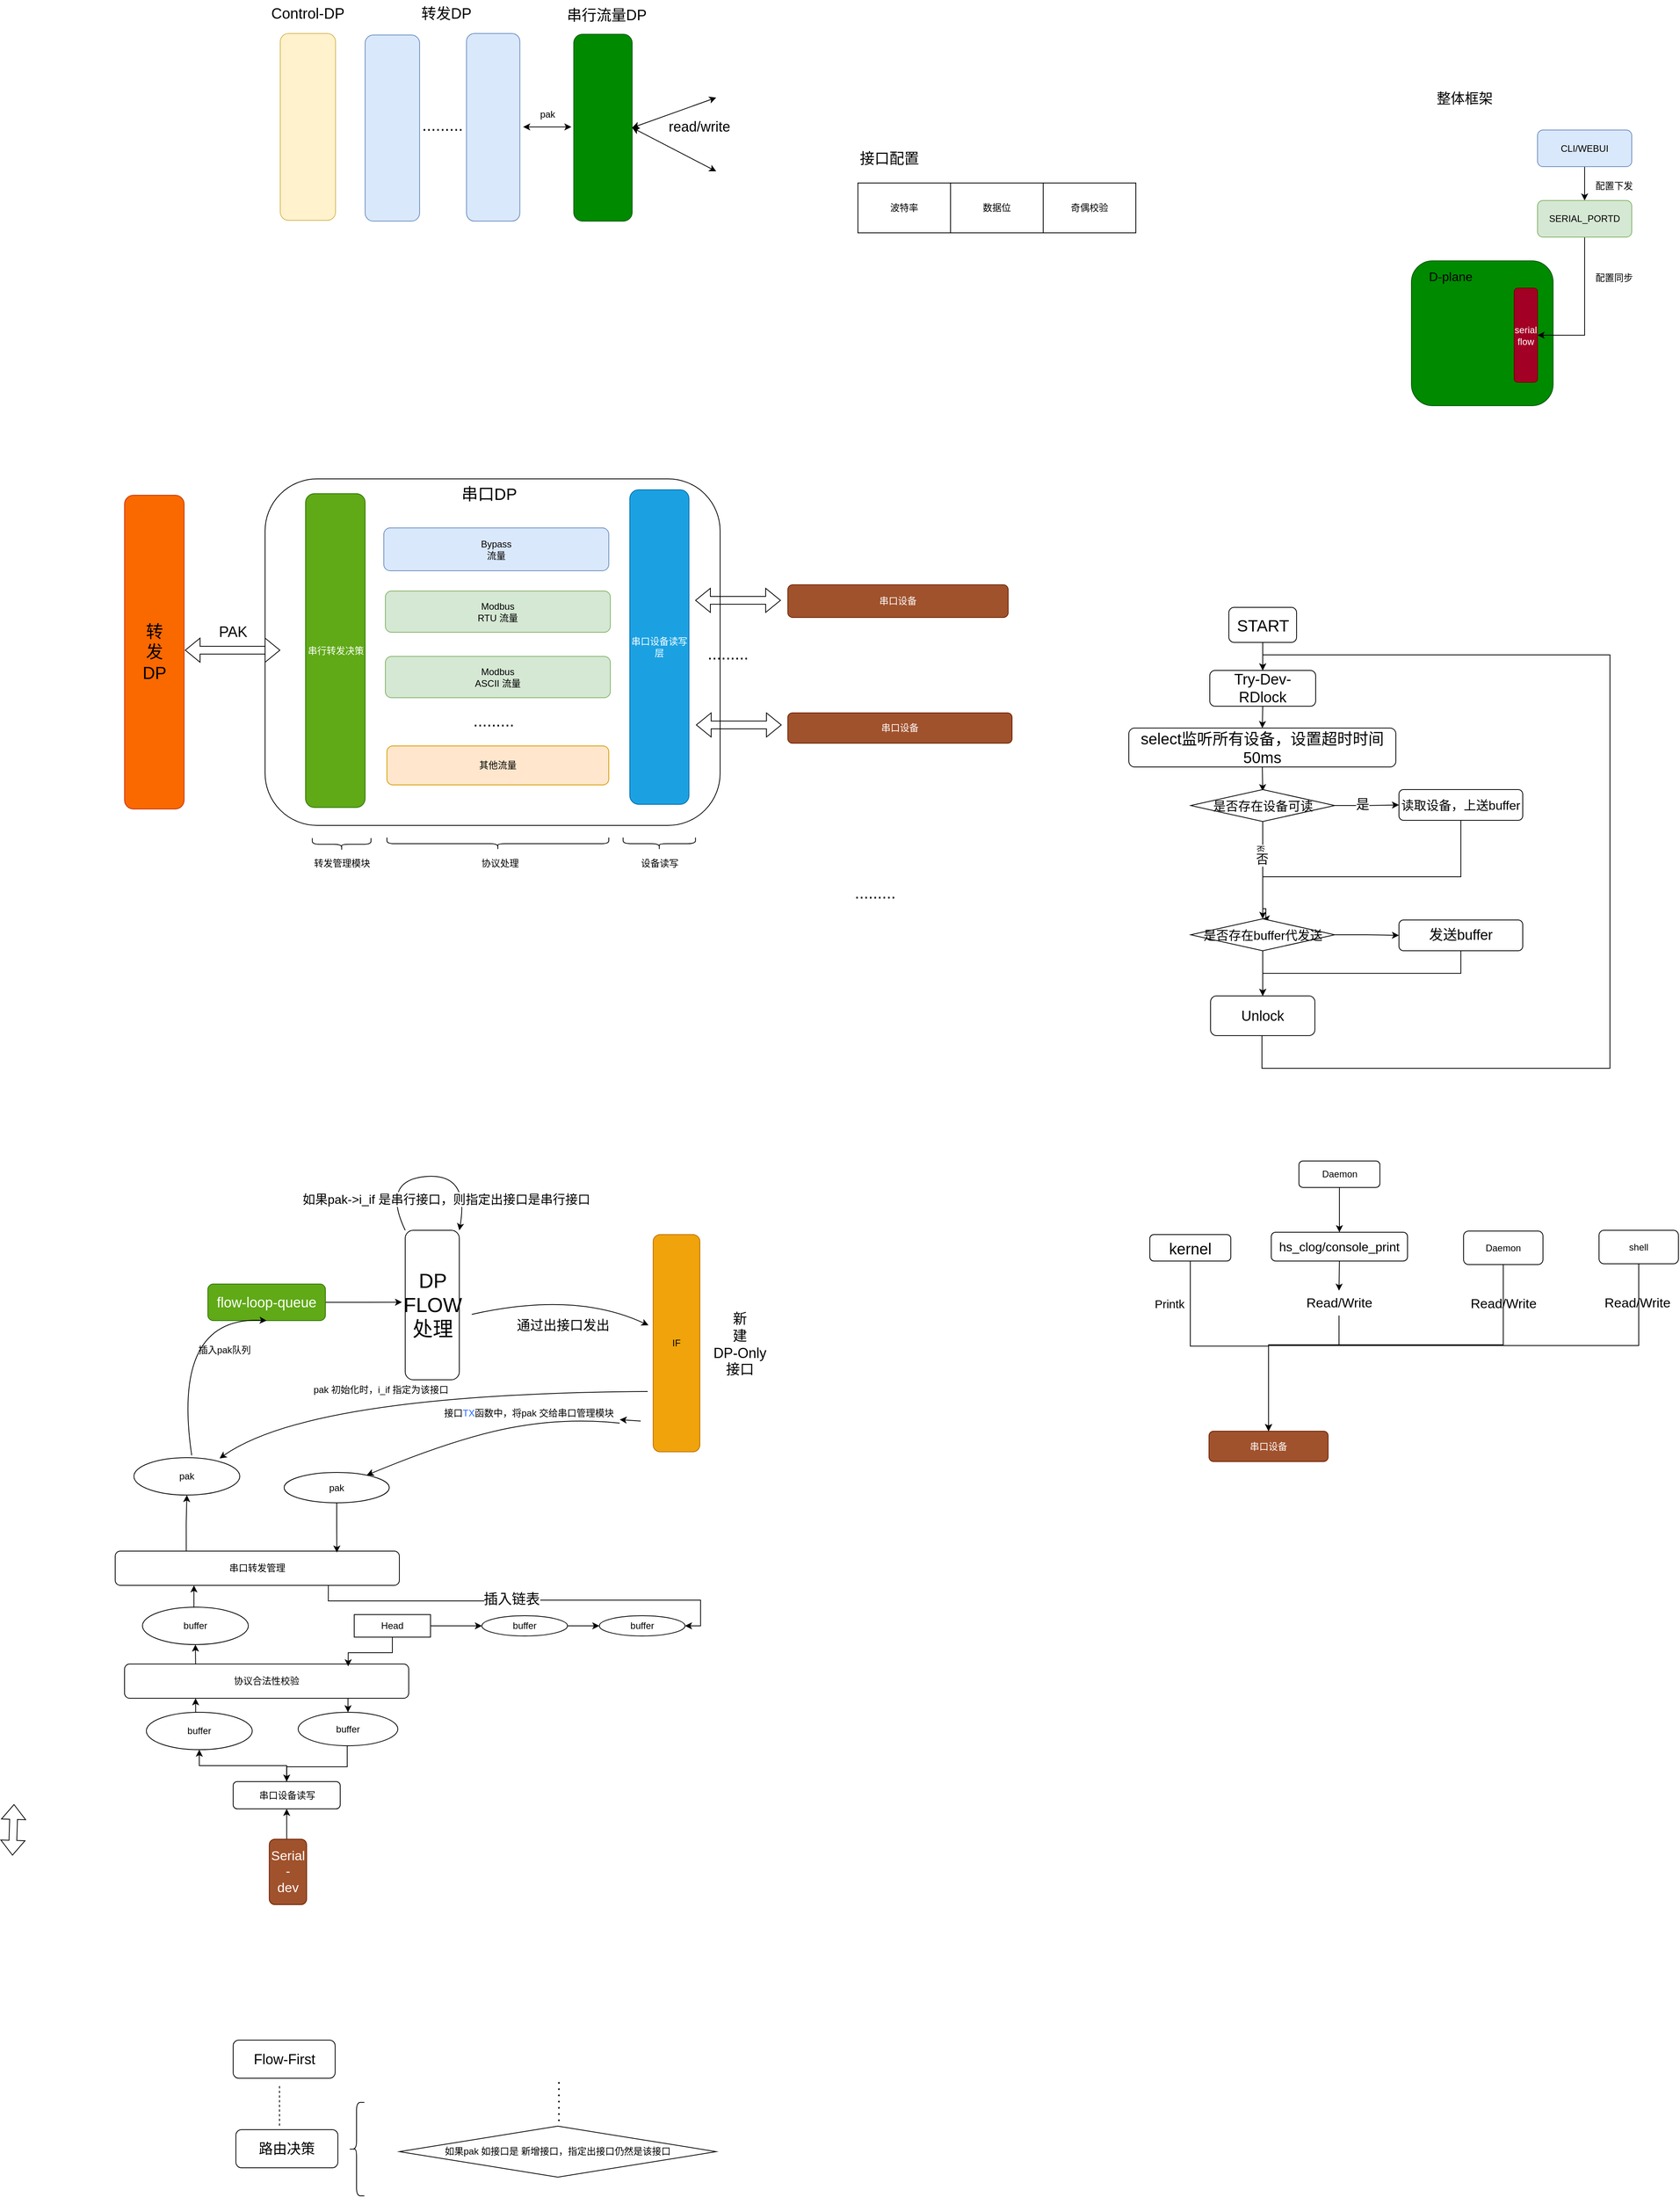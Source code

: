 <mxfile version="22.1.16" type="github">
  <diagram name="Page-1" id="0eKIxrGQDef5rG3l8_Fm">
    <mxGraphModel dx="1897" dy="978" grid="0" gridSize="10" guides="1" tooltips="1" connect="1" arrows="0" fold="1" page="0" pageScale="1" pageWidth="850" pageHeight="1100" math="0" shadow="0">
      <root>
        <mxCell id="0" />
        <mxCell id="1" parent="0" />
        <mxCell id="kiWrmqN45PkcOCn0Ly7W-33" value="" style="rounded=1;whiteSpace=wrap;html=1;" vertex="1" parent="1">
          <mxGeometry x="100.5" y="864" width="584.5" height="445" as="geometry" />
        </mxCell>
        <mxCell id="kiWrmqN45PkcOCn0Ly7W-16" value="" style="rounded=1;whiteSpace=wrap;html=1;fillColor=#008a00;fontColor=#ffffff;strokeColor=#005700;" vertex="1" parent="1">
          <mxGeometry x="1573" y="584" width="182" height="186" as="geometry" />
        </mxCell>
        <mxCell id="qBKd2bx_ocGhRHYz0LK9-1" value="" style="rounded=1;whiteSpace=wrap;html=1;fillColor=#fff2cc;strokeColor=#d6b656;" parent="1" vertex="1">
          <mxGeometry x="120" y="292" width="71" height="240" as="geometry" />
        </mxCell>
        <mxCell id="qBKd2bx_ocGhRHYz0LK9-2" value="Control-DP" style="text;html=1;align=center;verticalAlign=middle;resizable=0;points=[];autosize=1;strokeColor=none;fillColor=none;fontSize=19;" parent="1" vertex="1">
          <mxGeometry x="99" y="249" width="112" height="35" as="geometry" />
        </mxCell>
        <mxCell id="qBKd2bx_ocGhRHYz0LK9-3" value="" style="rounded=1;whiteSpace=wrap;html=1;fillColor=#dae8fc;strokeColor=#6c8ebf;" parent="1" vertex="1">
          <mxGeometry x="229" y="294" width="70" height="239" as="geometry" />
        </mxCell>
        <mxCell id="qBKd2bx_ocGhRHYz0LK9-5" value="" style="rounded=1;whiteSpace=wrap;html=1;fillColor=#dae8fc;strokeColor=#6c8ebf;" parent="1" vertex="1">
          <mxGeometry x="359.25" y="292" width="68.5" height="241" as="geometry" />
        </mxCell>
        <mxCell id="qBKd2bx_ocGhRHYz0LK9-6" value="&lt;font style=&quot;font-size: 21px;&quot;&gt;.........&lt;/font&gt;" style="text;html=1;align=center;verticalAlign=middle;resizable=0;points=[];autosize=1;strokeColor=none;fillColor=none;" parent="1" vertex="1">
          <mxGeometry x="292" y="390" width="71" height="37" as="geometry" />
        </mxCell>
        <mxCell id="qBKd2bx_ocGhRHYz0LK9-8" value="转发DP" style="text;html=1;align=center;verticalAlign=middle;resizable=0;points=[];autosize=1;strokeColor=none;fillColor=none;fontSize=19;" parent="1" vertex="1">
          <mxGeometry x="292" y="249" width="82" height="35" as="geometry" />
        </mxCell>
        <mxCell id="qBKd2bx_ocGhRHYz0LK9-10" value="" style="rounded=1;whiteSpace=wrap;html=1;fillColor=#008a00;strokeColor=#005700;fontColor=#ffffff;" parent="1" vertex="1">
          <mxGeometry x="497" y="293" width="75" height="240" as="geometry" />
        </mxCell>
        <mxCell id="qBKd2bx_ocGhRHYz0LK9-11" value="串行流量DP" style="text;html=1;align=center;verticalAlign=middle;resizable=0;points=[];autosize=1;strokeColor=none;fillColor=none;fontSize=19;" parent="1" vertex="1">
          <mxGeometry x="479" y="251" width="120" height="35" as="geometry" />
        </mxCell>
        <mxCell id="qBKd2bx_ocGhRHYz0LK9-12" value="串行转发决策" style="rounded=1;whiteSpace=wrap;html=1;fillColor=#60a917;fontColor=#ffffff;strokeColor=#2D7600;" parent="1" vertex="1">
          <mxGeometry x="152.5" y="883" width="76.5" height="403" as="geometry" />
        </mxCell>
        <mxCell id="qBKd2bx_ocGhRHYz0LK9-14" value="&lt;div&gt;Bypass&lt;/div&gt;&lt;div&gt;流量&lt;br&gt;&lt;/div&gt;" style="rounded=1;whiteSpace=wrap;html=1;fillColor=#dae8fc;strokeColor=#6c8ebf;" parent="1" vertex="1">
          <mxGeometry x="253" y="927" width="289" height="55" as="geometry" />
        </mxCell>
        <mxCell id="qBKd2bx_ocGhRHYz0LK9-15" value="&lt;div&gt;Modbus&lt;/div&gt;&lt;div&gt;RTU 流量&lt;br&gt;&lt;/div&gt;" style="rounded=1;whiteSpace=wrap;html=1;fillColor=#d5e8d4;strokeColor=#82b366;" parent="1" vertex="1">
          <mxGeometry x="255" y="1008" width="289" height="53" as="geometry" />
        </mxCell>
        <mxCell id="qBKd2bx_ocGhRHYz0LK9-16" value="其他流量" style="rounded=1;whiteSpace=wrap;html=1;fillColor=#ffe6cc;strokeColor=#d79b00;" parent="1" vertex="1">
          <mxGeometry x="257" y="1207" width="285" height="50" as="geometry" />
        </mxCell>
        <mxCell id="qBKd2bx_ocGhRHYz0LK9-17" value="&lt;font style=&quot;font-size: 21px;&quot;&gt;.........&lt;/font&gt;" style="text;whiteSpace=wrap;html=1;" parent="1" vertex="1">
          <mxGeometry x="366" y="1155" width="105" height="58" as="geometry" />
        </mxCell>
        <mxCell id="qBKd2bx_ocGhRHYz0LK9-18" value="串口设备读写层" style="rounded=1;whiteSpace=wrap;html=1;fillColor=#1ba1e2;fontColor=#ffffff;strokeColor=#006EAF;" parent="1" vertex="1">
          <mxGeometry x="569" y="878" width="76" height="404" as="geometry" />
        </mxCell>
        <mxCell id="qBKd2bx_ocGhRHYz0LK9-19" value="串口设备" style="rounded=1;whiteSpace=wrap;html=1;fillColor=#a0522d;fontColor=#ffffff;strokeColor=#6D1F00;" parent="1" vertex="1">
          <mxGeometry x="772" y="1000" width="283" height="42" as="geometry" />
        </mxCell>
        <mxCell id="qBKd2bx_ocGhRHYz0LK9-21" value="&lt;font style=&quot;font-size: 21px;&quot;&gt;.........&lt;/font&gt;" style="text;whiteSpace=wrap;html=1;" parent="1" vertex="1">
          <mxGeometry x="856" y="1376" width="105" height="58" as="geometry" />
        </mxCell>
        <mxCell id="qBKd2bx_ocGhRHYz0LK9-46" style="edgeStyle=orthogonalEdgeStyle;rounded=0;orthogonalLoop=1;jettySize=auto;html=1;exitX=0.5;exitY=1;exitDx=0;exitDy=0;entryX=0.5;entryY=0;entryDx=0;entryDy=0;" parent="1" source="qBKd2bx_ocGhRHYz0LK9-30" target="qBKd2bx_ocGhRHYz0LK9-36" edge="1">
          <mxGeometry relative="1" as="geometry" />
        </mxCell>
        <mxCell id="qBKd2bx_ocGhRHYz0LK9-30" value="&lt;font style=&quot;font-size: 21px;&quot;&gt;START&lt;/font&gt;" style="rounded=1;whiteSpace=wrap;html=1;" parent="1" vertex="1">
          <mxGeometry x="1338.5" y="1029" width="87" height="45" as="geometry" />
        </mxCell>
        <mxCell id="qBKd2bx_ocGhRHYz0LK9-47" style="edgeStyle=orthogonalEdgeStyle;rounded=0;orthogonalLoop=1;jettySize=auto;html=1;exitX=0.5;exitY=1;exitDx=0;exitDy=0;entryX=0.5;entryY=0;entryDx=0;entryDy=0;" parent="1" source="qBKd2bx_ocGhRHYz0LK9-36" target="qBKd2bx_ocGhRHYz0LK9-38" edge="1">
          <mxGeometry relative="1" as="geometry" />
        </mxCell>
        <mxCell id="qBKd2bx_ocGhRHYz0LK9-36" value="&lt;font style=&quot;font-size: 19px;&quot;&gt;Try-Dev-RDlock&lt;/font&gt;" style="rounded=1;whiteSpace=wrap;html=1;" parent="1" vertex="1">
          <mxGeometry x="1314" y="1110" width="136" height="46" as="geometry" />
        </mxCell>
        <mxCell id="qBKd2bx_ocGhRHYz0LK9-48" style="edgeStyle=orthogonalEdgeStyle;rounded=0;orthogonalLoop=1;jettySize=auto;html=1;exitX=0.5;exitY=1;exitDx=0;exitDy=0;entryX=0.5;entryY=0;entryDx=0;entryDy=0;" parent="1" source="qBKd2bx_ocGhRHYz0LK9-38" edge="1">
          <mxGeometry relative="1" as="geometry">
            <mxPoint x="1382" y="1265" as="targetPoint" />
          </mxGeometry>
        </mxCell>
        <mxCell id="qBKd2bx_ocGhRHYz0LK9-38" value="&lt;font style=&quot;font-size: 20px;&quot;&gt;select监听所有设备，设置超时时间50ms&lt;/font&gt;" style="rounded=1;whiteSpace=wrap;html=1;" parent="1" vertex="1">
          <mxGeometry x="1210" y="1184" width="343" height="50" as="geometry" />
        </mxCell>
        <mxCell id="qBKd2bx_ocGhRHYz0LK9-52" style="edgeStyle=orthogonalEdgeStyle;rounded=0;orthogonalLoop=1;jettySize=auto;html=1;exitX=0.5;exitY=1;exitDx=0;exitDy=0;entryX=0.5;entryY=0;entryDx=0;entryDy=0;" parent="1" source="kiWrmqN45PkcOCn0Ly7W-119" target="qBKd2bx_ocGhRHYz0LK9-51" edge="1">
          <mxGeometry relative="1" as="geometry">
            <mxPoint x="1382" y="1438" as="sourcePoint" />
          </mxGeometry>
        </mxCell>
        <mxCell id="qBKd2bx_ocGhRHYz0LK9-53" style="edgeStyle=orthogonalEdgeStyle;rounded=0;orthogonalLoop=1;jettySize=auto;html=1;exitX=0.5;exitY=1;exitDx=0;exitDy=0;entryX=0.5;entryY=0;entryDx=0;entryDy=0;" parent="1" source="qBKd2bx_ocGhRHYz0LK9-51" target="qBKd2bx_ocGhRHYz0LK9-36" edge="1">
          <mxGeometry relative="1" as="geometry">
            <Array as="points">
              <mxPoint x="1381" y="1621" />
              <mxPoint x="1828" y="1621" />
              <mxPoint x="1828" y="1090" />
              <mxPoint x="1382" y="1090" />
            </Array>
          </mxGeometry>
        </mxCell>
        <mxCell id="qBKd2bx_ocGhRHYz0LK9-51" value="&lt;font style=&quot;font-size: 18px;&quot;&gt;Unlock&lt;/font&gt;" style="rounded=1;whiteSpace=wrap;html=1;" parent="1" vertex="1">
          <mxGeometry x="1315" y="1528" width="134" height="51" as="geometry" />
        </mxCell>
        <mxCell id="kiWrmqN45PkcOCn0Ly7W-53" style="edgeStyle=orthogonalEdgeStyle;rounded=0;orthogonalLoop=1;jettySize=auto;html=1;exitX=0.5;exitY=0;exitDx=0;exitDy=0;entryX=0.5;entryY=1;entryDx=0;entryDy=0;" edge="1" parent="1" source="qBKd2bx_ocGhRHYz0LK9-56" target="kiWrmqN45PkcOCn0Ly7W-52">
          <mxGeometry relative="1" as="geometry" />
        </mxCell>
        <mxCell id="qBKd2bx_ocGhRHYz0LK9-56" value="串口设备读写" style="rounded=1;whiteSpace=wrap;html=1;" parent="1" vertex="1">
          <mxGeometry x="59.5" y="2537" width="137.5" height="35" as="geometry" />
        </mxCell>
        <mxCell id="qBKd2bx_ocGhRHYz0LK9-62" value="IF" style="rounded=1;whiteSpace=wrap;html=1;fillColor=#f0a30a;fontColor=#000000;strokeColor=#BD7000;" parent="1" vertex="1">
          <mxGeometry x="599" y="1834.5" width="60" height="279" as="geometry" />
        </mxCell>
        <mxCell id="qBKd2bx_ocGhRHYz0LK9-65" style="edgeStyle=orthogonalEdgeStyle;rounded=0;orthogonalLoop=1;jettySize=auto;html=1;exitX=1;exitY=0.5;exitDx=0;exitDy=0;entryX=-0.059;entryY=0.481;entryDx=0;entryDy=0;entryPerimeter=0;" parent="1" source="qBKd2bx_ocGhRHYz0LK9-64" target="kiWrmqN45PkcOCn0Ly7W-63" edge="1">
          <mxGeometry relative="1" as="geometry">
            <mxPoint x="224.5" y="1842.5" as="targetPoint" />
          </mxGeometry>
        </mxCell>
        <mxCell id="qBKd2bx_ocGhRHYz0LK9-64" value="&lt;font style=&quot;font-size: 18px;&quot;&gt;flow-loop-queue&lt;/font&gt;" style="rounded=1;whiteSpace=wrap;html=1;fillColor=#60a917;fontColor=#ffffff;strokeColor=#2D7600;" parent="1" vertex="1">
          <mxGeometry x="27" y="1898" width="151" height="47" as="geometry" />
        </mxCell>
        <mxCell id="qBKd2bx_ocGhRHYz0LK9-66" value="&lt;div style=&quot;font-size: 18px;&quot;&gt;&lt;font style=&quot;font-size: 18px;&quot;&gt;新&lt;/font&gt;&lt;/div&gt;&lt;div style=&quot;font-size: 18px;&quot;&gt;&lt;font style=&quot;font-size: 18px;&quot;&gt;建&lt;/font&gt;&lt;/div&gt;&lt;div style=&quot;font-size: 18px;&quot;&gt;&lt;font style=&quot;font-size: 18px;&quot;&gt;DP-Only&lt;/font&gt;&lt;/div&gt;&lt;div style=&quot;font-size: 18px;&quot;&gt;&lt;font style=&quot;font-size: 18px;&quot;&gt;接口&lt;/font&gt;&lt;/div&gt;" style="text;html=1;align=center;verticalAlign=middle;resizable=0;points=[];autosize=1;strokeColor=none;fillColor=none;" parent="1" vertex="1">
          <mxGeometry x="667" y="1927" width="86" height="98" as="geometry" />
        </mxCell>
        <mxCell id="qBKd2bx_ocGhRHYz0LK9-67" value="" style="curved=1;endArrow=classic;html=1;rounded=0;entryX=0.809;entryY=0.021;entryDx=0;entryDy=0;entryPerimeter=0;" parent="1" edge="1" target="kiWrmqN45PkcOCn0Ly7W-61">
          <mxGeometry width="50" height="50" relative="1" as="geometry">
            <mxPoint x="592" y="2036" as="sourcePoint" />
            <mxPoint x="58" y="2116" as="targetPoint" />
            <Array as="points">
              <mxPoint x="160" y="2039" />
            </Array>
          </mxGeometry>
        </mxCell>
        <mxCell id="qBKd2bx_ocGhRHYz0LK9-68" value="&lt;div&gt;pak 初始化时，i_if 指定为该接口&lt;/div&gt;" style="text;html=1;align=center;verticalAlign=middle;resizable=0;points=[];autosize=1;strokeColor=none;fillColor=none;" parent="1" vertex="1">
          <mxGeometry x="153" y="2021" width="192" height="26" as="geometry" />
        </mxCell>
        <mxCell id="qBKd2bx_ocGhRHYz0LK9-73" value="" style="curved=1;endArrow=classic;html=1;rounded=0;entryX=0.5;entryY=1;entryDx=0;entryDy=0;" parent="1" edge="1" target="qBKd2bx_ocGhRHYz0LK9-64">
          <mxGeometry width="50" height="50" relative="1" as="geometry">
            <mxPoint x="6.25" y="2118" as="sourcePoint" />
            <mxPoint x="80.75" y="1870" as="targetPoint" />
            <Array as="points">
              <mxPoint x="-20" y="1939" />
            </Array>
          </mxGeometry>
        </mxCell>
        <mxCell id="qBKd2bx_ocGhRHYz0LK9-74" value="插入pak队列" style="text;html=1;align=center;verticalAlign=middle;resizable=0;points=[];autosize=1;strokeColor=none;fillColor=none;" parent="1" vertex="1">
          <mxGeometry x="5" y="1970" width="86" height="26" as="geometry" />
        </mxCell>
        <mxCell id="qBKd2bx_ocGhRHYz0LK9-76" value="&lt;font style=&quot;font-size: 18px;&quot;&gt;Flow-First&lt;br&gt;&lt;/font&gt;" style="rounded=1;whiteSpace=wrap;html=1;" parent="1" vertex="1">
          <mxGeometry x="59.5" y="2869" width="131" height="49" as="geometry" />
        </mxCell>
        <mxCell id="qBKd2bx_ocGhRHYz0LK9-77" value="" style="endArrow=none;dashed=1;html=1;rounded=0;" parent="1" edge="1">
          <mxGeometry width="50" height="50" relative="1" as="geometry">
            <mxPoint x="119" y="2979" as="sourcePoint" />
            <mxPoint x="119" y="2926" as="targetPoint" />
          </mxGeometry>
        </mxCell>
        <mxCell id="qBKd2bx_ocGhRHYz0LK9-79" value="&lt;font style=&quot;font-size: 18px;&quot;&gt;路由决策&lt;/font&gt;" style="rounded=1;whiteSpace=wrap;html=1;" parent="1" vertex="1">
          <mxGeometry x="63" y="2984" width="131" height="49" as="geometry" />
        </mxCell>
        <mxCell id="qBKd2bx_ocGhRHYz0LK9-82" value="如果pak 如接口是 新增接口，指定出接口仍然是该接口" style="rhombus;whiteSpace=wrap;html=1;" parent="1" vertex="1">
          <mxGeometry x="273" y="2979.5" width="407" height="65.5" as="geometry" />
        </mxCell>
        <mxCell id="qBKd2bx_ocGhRHYz0LK9-84" value="" style="shape=curlyBracket;whiteSpace=wrap;html=1;rounded=1;labelPosition=left;verticalLabelPosition=middle;align=right;verticalAlign=middle;" parent="1" vertex="1">
          <mxGeometry x="208" y="2949" width="20" height="120" as="geometry" />
        </mxCell>
        <mxCell id="qBKd2bx_ocGhRHYz0LK9-85" value="" style="endArrow=none;dashed=1;html=1;dashPattern=1 3;strokeWidth=2;rounded=0;" parent="1" edge="1">
          <mxGeometry width="50" height="50" relative="1" as="geometry">
            <mxPoint x="478" y="2973" as="sourcePoint" />
            <mxPoint x="478" y="2918" as="targetPoint" />
          </mxGeometry>
        </mxCell>
        <mxCell id="kiWrmqN45PkcOCn0Ly7W-1" value="波特率" style="rounded=0;whiteSpace=wrap;html=1;" vertex="1" parent="1">
          <mxGeometry x="862" y="484" width="119" height="64" as="geometry" />
        </mxCell>
        <mxCell id="kiWrmqN45PkcOCn0Ly7W-5" value="&lt;font style=&quot;font-size: 19px;&quot;&gt;接口配置&lt;/font&gt;" style="text;html=1;align=center;verticalAlign=middle;resizable=0;points=[];autosize=1;strokeColor=none;fillColor=none;" vertex="1" parent="1">
          <mxGeometry x="855" y="435" width="94" height="35" as="geometry" />
        </mxCell>
        <mxCell id="kiWrmqN45PkcOCn0Ly7W-6" value="数据位" style="rounded=0;whiteSpace=wrap;html=1;" vertex="1" parent="1">
          <mxGeometry x="981" y="484" width="119" height="64" as="geometry" />
        </mxCell>
        <mxCell id="kiWrmqN45PkcOCn0Ly7W-7" value="奇偶校验" style="rounded=0;whiteSpace=wrap;html=1;" vertex="1" parent="1">
          <mxGeometry x="1100" y="484" width="119" height="64" as="geometry" />
        </mxCell>
        <mxCell id="kiWrmqN45PkcOCn0Ly7W-11" style="edgeStyle=orthogonalEdgeStyle;rounded=0;orthogonalLoop=1;jettySize=auto;html=1;exitX=0.5;exitY=1;exitDx=0;exitDy=0;entryX=0.5;entryY=0;entryDx=0;entryDy=0;" edge="1" parent="1" source="kiWrmqN45PkcOCn0Ly7W-8" target="kiWrmqN45PkcOCn0Ly7W-10">
          <mxGeometry relative="1" as="geometry" />
        </mxCell>
        <mxCell id="kiWrmqN45PkcOCn0Ly7W-8" value="CLI/WEBUI" style="rounded=1;whiteSpace=wrap;html=1;fillColor=#dae8fc;strokeColor=#6c8ebf;" vertex="1" parent="1">
          <mxGeometry x="1735" y="416" width="121" height="47" as="geometry" />
        </mxCell>
        <mxCell id="kiWrmqN45PkcOCn0Ly7W-9" value="&lt;font style=&quot;font-size: 18px;&quot;&gt;整体框架&lt;/font&gt;" style="text;html=1;align=center;verticalAlign=middle;resizable=0;points=[];autosize=1;strokeColor=none;fillColor=none;" vertex="1" parent="1">
          <mxGeometry x="1596" y="359" width="90" height="34" as="geometry" />
        </mxCell>
        <mxCell id="kiWrmqN45PkcOCn0Ly7W-14" style="edgeStyle=orthogonalEdgeStyle;rounded=0;orthogonalLoop=1;jettySize=auto;html=1;exitX=0.5;exitY=1;exitDx=0;exitDy=0;entryX=1;entryY=0.5;entryDx=0;entryDy=0;" edge="1" parent="1" source="kiWrmqN45PkcOCn0Ly7W-10" target="kiWrmqN45PkcOCn0Ly7W-17">
          <mxGeometry relative="1" as="geometry">
            <mxPoint x="1790.5" y="586" as="targetPoint" />
          </mxGeometry>
        </mxCell>
        <mxCell id="kiWrmqN45PkcOCn0Ly7W-10" value="SERIAL_PORTD" style="rounded=1;whiteSpace=wrap;html=1;fillColor=#d5e8d4;strokeColor=#82b366;" vertex="1" parent="1">
          <mxGeometry x="1735" y="506.5" width="121" height="47" as="geometry" />
        </mxCell>
        <mxCell id="kiWrmqN45PkcOCn0Ly7W-12" value="配置下发" style="text;html=1;align=center;verticalAlign=middle;resizable=0;points=[];autosize=1;strokeColor=none;fillColor=none;" vertex="1" parent="1">
          <mxGeometry x="1800" y="475" width="66" height="26" as="geometry" />
        </mxCell>
        <mxCell id="kiWrmqN45PkcOCn0Ly7W-15" value="配置同步" style="text;html=1;align=center;verticalAlign=middle;resizable=0;points=[];autosize=1;strokeColor=none;fillColor=none;" vertex="1" parent="1">
          <mxGeometry x="1800" y="593" width="66" height="26" as="geometry" />
        </mxCell>
        <mxCell id="kiWrmqN45PkcOCn0Ly7W-17" value="&lt;div&gt;serial&lt;/div&gt;&lt;div&gt;flow&lt;br&gt;&lt;/div&gt;" style="rounded=1;whiteSpace=wrap;html=1;fillColor=#a20025;fontColor=#ffffff;strokeColor=#6F0000;" vertex="1" parent="1">
          <mxGeometry x="1705" y="619" width="30" height="121" as="geometry" />
        </mxCell>
        <mxCell id="kiWrmqN45PkcOCn0Ly7W-19" value="&lt;font style=&quot;font-size: 16px;&quot;&gt;D-plane&lt;/font&gt;" style="text;html=1;align=center;verticalAlign=middle;resizable=0;points=[];autosize=1;strokeColor=none;fillColor=none;" vertex="1" parent="1">
          <mxGeometry x="1586" y="588" width="74" height="31" as="geometry" />
        </mxCell>
        <mxCell id="kiWrmqN45PkcOCn0Ly7W-23" value="" style="shape=image;html=1;verticalAlign=top;verticalLabelPosition=bottom;labelBackgroundColor=#ffffff;imageAspect=0;aspect=fixed;image=https://cdn4.iconfinder.com/data/icons/johaupt_free_icons_01/com_plug01.png" vertex="1" parent="1">
          <mxGeometry x="680" y="440" width="58" height="58" as="geometry" />
        </mxCell>
        <mxCell id="kiWrmqN45PkcOCn0Ly7W-24" value="" style="shape=image;html=1;verticalAlign=top;verticalLabelPosition=bottom;labelBackgroundColor=#ffffff;imageAspect=0;aspect=fixed;image=https://cdn4.iconfinder.com/data/icons/johaupt_free_icons_01/com_plug01.png" vertex="1" parent="1">
          <mxGeometry x="680" y="335" width="58" height="58" as="geometry" />
        </mxCell>
        <mxCell id="kiWrmqN45PkcOCn0Ly7W-25" value="" style="endArrow=classic;startArrow=classic;html=1;rounded=0;entryX=1;entryY=0.5;entryDx=0;entryDy=0;" edge="1" parent="1" source="kiWrmqN45PkcOCn0Ly7W-24" target="qBKd2bx_ocGhRHYz0LK9-10">
          <mxGeometry width="50" height="50" relative="1" as="geometry">
            <mxPoint x="633.75" y="413.5" as="sourcePoint" />
            <mxPoint x="603.25" y="378.5" as="targetPoint" />
          </mxGeometry>
        </mxCell>
        <mxCell id="kiWrmqN45PkcOCn0Ly7W-27" value="&lt;font style=&quot;font-size: 18px;&quot;&gt;read/write&lt;/font&gt;" style="text;html=1;align=center;verticalAlign=middle;resizable=0;points=[];autosize=1;strokeColor=none;fillColor=none;" vertex="1" parent="1">
          <mxGeometry x="609" y="395" width="97" height="34" as="geometry" />
        </mxCell>
        <mxCell id="kiWrmqN45PkcOCn0Ly7W-28" value="" style="endArrow=classic;startArrow=classic;html=1;rounded=0;" edge="1" parent="1">
          <mxGeometry width="50" height="50" relative="1" as="geometry">
            <mxPoint x="432" y="412" as="sourcePoint" />
            <mxPoint x="494" y="412" as="targetPoint" />
          </mxGeometry>
        </mxCell>
        <mxCell id="kiWrmqN45PkcOCn0Ly7W-29" value="pak" style="text;html=1;align=center;verticalAlign=middle;resizable=0;points=[];autosize=1;strokeColor=none;fillColor=none;" vertex="1" parent="1">
          <mxGeometry x="444" y="383" width="38" height="26" as="geometry" />
        </mxCell>
        <mxCell id="kiWrmqN45PkcOCn0Ly7W-30" value="" style="endArrow=classic;startArrow=classic;html=1;rounded=0;entryX=0;entryY=0.5;entryDx=0;entryDy=0;exitX=1;exitY=0.5;exitDx=0;exitDy=0;" edge="1" parent="1" source="qBKd2bx_ocGhRHYz0LK9-10" target="kiWrmqN45PkcOCn0Ly7W-23">
          <mxGeometry width="50" height="50" relative="1" as="geometry">
            <mxPoint x="656" y="664" as="sourcePoint" />
            <mxPoint x="706" y="614" as="targetPoint" />
          </mxGeometry>
        </mxCell>
        <mxCell id="kiWrmqN45PkcOCn0Ly7W-31" value="" style="shape=flexArrow;endArrow=classic;startArrow=classic;html=1;rounded=0;" edge="1" parent="1">
          <mxGeometry width="100" height="100" relative="1" as="geometry">
            <mxPoint x="653" y="1020" as="sourcePoint" />
            <mxPoint x="763" y="1020" as="targetPoint" />
          </mxGeometry>
        </mxCell>
        <mxCell id="kiWrmqN45PkcOCn0Ly7W-34" value="&lt;div&gt;Modbus&lt;/div&gt;&lt;div&gt;ASCII 流量&lt;br&gt;&lt;/div&gt;" style="rounded=1;whiteSpace=wrap;html=1;fillColor=#d5e8d4;strokeColor=#82b366;" vertex="1" parent="1">
          <mxGeometry x="255" y="1092" width="289" height="53" as="geometry" />
        </mxCell>
        <mxCell id="kiWrmqN45PkcOCn0Ly7W-35" value="" style="shape=flexArrow;endArrow=classic;startArrow=classic;html=1;rounded=0;" edge="1" parent="1">
          <mxGeometry width="100" height="100" relative="1" as="geometry">
            <mxPoint x="654" y="1180" as="sourcePoint" />
            <mxPoint x="764" y="1180" as="targetPoint" />
          </mxGeometry>
        </mxCell>
        <mxCell id="kiWrmqN45PkcOCn0Ly7W-36" value="&lt;font style=&quot;font-size: 21px;&quot;&gt;.........&lt;/font&gt;" style="text;whiteSpace=wrap;html=1;" vertex="1" parent="1">
          <mxGeometry x="667" y="1069" width="105" height="58" as="geometry" />
        </mxCell>
        <mxCell id="kiWrmqN45PkcOCn0Ly7W-37" value="串口设备" style="rounded=1;whiteSpace=wrap;html=1;fillColor=#a0522d;fontColor=#ffffff;strokeColor=#6D1F00;" vertex="1" parent="1">
          <mxGeometry x="772" y="1164.5" width="288" height="39" as="geometry" />
        </mxCell>
        <mxCell id="kiWrmqN45PkcOCn0Ly7W-38" value="&lt;font style=&quot;font-size: 21px;&quot;&gt;串口DP&lt;/font&gt;" style="text;html=1;align=center;verticalAlign=middle;resizable=0;points=[];autosize=1;strokeColor=none;fillColor=none;" vertex="1" parent="1">
          <mxGeometry x="343" y="864" width="89" height="37" as="geometry" />
        </mxCell>
        <mxCell id="kiWrmqN45PkcOCn0Ly7W-39" value="&lt;div style=&quot;font-size: 22px;&quot;&gt;&lt;font style=&quot;font-size: 22px;&quot;&gt;转&lt;/font&gt;&lt;/div&gt;&lt;div style=&quot;font-size: 22px;&quot;&gt;&lt;font style=&quot;font-size: 22px;&quot;&gt;发&lt;/font&gt;&lt;/div&gt;&lt;div style=&quot;font-size: 22px;&quot;&gt;&lt;font style=&quot;font-size: 22px;&quot;&gt;DP&lt;/font&gt;&lt;/div&gt;" style="rounded=1;whiteSpace=wrap;html=1;fillColor=#fa6800;fontColor=#000000;strokeColor=#C73500;" vertex="1" parent="1">
          <mxGeometry x="-80" y="885" width="76.5" height="403" as="geometry" />
        </mxCell>
        <mxCell id="kiWrmqN45PkcOCn0Ly7W-40" value="" style="shape=flexArrow;endArrow=classic;startArrow=classic;html=1;rounded=0;" edge="1" parent="1">
          <mxGeometry width="100" height="100" relative="1" as="geometry">
            <mxPoint x="-2.5" y="1084" as="sourcePoint" />
            <mxPoint x="120" y="1084" as="targetPoint" />
          </mxGeometry>
        </mxCell>
        <mxCell id="kiWrmqN45PkcOCn0Ly7W-41" value="&lt;font style=&quot;font-size: 19px;&quot;&gt;PAK&lt;/font&gt;" style="text;html=1;align=center;verticalAlign=middle;resizable=0;points=[];autosize=1;strokeColor=none;fillColor=none;" vertex="1" parent="1">
          <mxGeometry x="31" y="1043" width="55" height="35" as="geometry" />
        </mxCell>
        <mxCell id="kiWrmqN45PkcOCn0Ly7W-42" value="" style="shape=curlyBracket;whiteSpace=wrap;html=1;rounded=1;labelPosition=left;verticalLabelPosition=middle;align=right;verticalAlign=middle;rotation=-90;" vertex="1" parent="1">
          <mxGeometry x="191" y="1295.62" width="15.75" height="75.38" as="geometry" />
        </mxCell>
        <mxCell id="kiWrmqN45PkcOCn0Ly7W-44" value="" style="shape=curlyBracket;whiteSpace=wrap;html=1;rounded=1;labelPosition=left;verticalLabelPosition=middle;align=right;verticalAlign=middle;rotation=-90;" vertex="1" parent="1">
          <mxGeometry x="391.63" y="1190" width="15.75" height="285" as="geometry" />
        </mxCell>
        <mxCell id="kiWrmqN45PkcOCn0Ly7W-45" value="" style="shape=curlyBracket;whiteSpace=wrap;html=1;rounded=1;labelPosition=left;verticalLabelPosition=middle;align=right;verticalAlign=middle;rotation=-90;" vertex="1" parent="1">
          <mxGeometry x="599" y="1286" width="15.75" height="93" as="geometry" />
        </mxCell>
        <mxCell id="kiWrmqN45PkcOCn0Ly7W-46" value="协议处理" style="text;html=1;align=center;verticalAlign=middle;resizable=0;points=[];autosize=1;strokeColor=none;fillColor=none;" vertex="1" parent="1">
          <mxGeometry x="368.5" y="1345" width="66" height="26" as="geometry" />
        </mxCell>
        <mxCell id="kiWrmqN45PkcOCn0Ly7W-47" value="设备读写" style="text;html=1;align=center;verticalAlign=middle;resizable=0;points=[];autosize=1;strokeColor=none;fillColor=none;" vertex="1" parent="1">
          <mxGeometry x="573.88" y="1345" width="66" height="26" as="geometry" />
        </mxCell>
        <mxCell id="kiWrmqN45PkcOCn0Ly7W-48" value="转发管理模块" style="text;html=1;align=center;verticalAlign=middle;resizable=0;points=[];autosize=1;strokeColor=none;fillColor=none;" vertex="1" parent="1">
          <mxGeometry x="153.88" y="1345" width="90" height="26" as="geometry" />
        </mxCell>
        <mxCell id="kiWrmqN45PkcOCn0Ly7W-51" style="edgeStyle=orthogonalEdgeStyle;rounded=0;orthogonalLoop=1;jettySize=auto;html=1;exitX=0.5;exitY=0;exitDx=0;exitDy=0;entryX=0.5;entryY=1;entryDx=0;entryDy=0;" edge="1" parent="1" source="kiWrmqN45PkcOCn0Ly7W-49" target="qBKd2bx_ocGhRHYz0LK9-56">
          <mxGeometry relative="1" as="geometry" />
        </mxCell>
        <mxCell id="kiWrmqN45PkcOCn0Ly7W-49" value="&lt;div&gt;&lt;font style=&quot;font-size: 17px;&quot;&gt;Serial&lt;/font&gt;&lt;/div&gt;&lt;div&gt;&lt;font style=&quot;font-size: 17px;&quot;&gt;-&lt;/font&gt;&lt;/div&gt;&lt;div&gt;&lt;font style=&quot;font-size: 17px;&quot;&gt;dev&lt;/font&gt;&lt;/div&gt;" style="rounded=1;whiteSpace=wrap;html=1;fillColor=#a0522d;fontColor=#ffffff;strokeColor=#6D1F00;" vertex="1" parent="1">
          <mxGeometry x="105.88" y="2611" width="48" height="84" as="geometry" />
        </mxCell>
        <mxCell id="kiWrmqN45PkcOCn0Ly7W-50" value="" style="shape=flexArrow;endArrow=classic;startArrow=classic;html=1;rounded=0;" edge="1" parent="1">
          <mxGeometry width="100" height="100" relative="1" as="geometry">
            <mxPoint x="-224" y="2632" as="sourcePoint" />
            <mxPoint x="-222" y="2566" as="targetPoint" />
          </mxGeometry>
        </mxCell>
        <mxCell id="kiWrmqN45PkcOCn0Ly7W-55" style="edgeStyle=orthogonalEdgeStyle;rounded=0;orthogonalLoop=1;jettySize=auto;html=1;exitX=0.5;exitY=0;exitDx=0;exitDy=0;entryX=0.25;entryY=1;entryDx=0;entryDy=0;" edge="1" parent="1" source="kiWrmqN45PkcOCn0Ly7W-52" target="kiWrmqN45PkcOCn0Ly7W-54">
          <mxGeometry relative="1" as="geometry" />
        </mxCell>
        <mxCell id="kiWrmqN45PkcOCn0Ly7W-52" value="buffer" style="ellipse;whiteSpace=wrap;html=1;" vertex="1" parent="1">
          <mxGeometry x="-52" y="2448" width="136" height="48" as="geometry" />
        </mxCell>
        <mxCell id="kiWrmqN45PkcOCn0Ly7W-58" style="edgeStyle=orthogonalEdgeStyle;rounded=0;orthogonalLoop=1;jettySize=auto;html=1;exitX=0.25;exitY=0;exitDx=0;exitDy=0;entryX=0.5;entryY=1;entryDx=0;entryDy=0;" edge="1" parent="1" source="kiWrmqN45PkcOCn0Ly7W-54" target="kiWrmqN45PkcOCn0Ly7W-57">
          <mxGeometry relative="1" as="geometry" />
        </mxCell>
        <mxCell id="kiWrmqN45PkcOCn0Ly7W-108" style="edgeStyle=orthogonalEdgeStyle;rounded=0;orthogonalLoop=1;jettySize=auto;html=1;exitX=0.75;exitY=1;exitDx=0;exitDy=0;entryX=0.5;entryY=0;entryDx=0;entryDy=0;" edge="1" parent="1" source="kiWrmqN45PkcOCn0Ly7W-54" target="kiWrmqN45PkcOCn0Ly7W-94">
          <mxGeometry relative="1" as="geometry" />
        </mxCell>
        <mxCell id="kiWrmqN45PkcOCn0Ly7W-54" value="协议合法性校验" style="rounded=1;whiteSpace=wrap;html=1;" vertex="1" parent="1">
          <mxGeometry x="-80" y="2386" width="365" height="44" as="geometry" />
        </mxCell>
        <mxCell id="kiWrmqN45PkcOCn0Ly7W-57" value="buffer" style="ellipse;whiteSpace=wrap;html=1;" vertex="1" parent="1">
          <mxGeometry x="-57" y="2313" width="136" height="48" as="geometry" />
        </mxCell>
        <mxCell id="kiWrmqN45PkcOCn0Ly7W-62" style="edgeStyle=orthogonalEdgeStyle;rounded=0;orthogonalLoop=1;jettySize=auto;html=1;exitX=0.25;exitY=0;exitDx=0;exitDy=0;entryX=0.5;entryY=1;entryDx=0;entryDy=0;" edge="1" parent="1" source="kiWrmqN45PkcOCn0Ly7W-59" target="kiWrmqN45PkcOCn0Ly7W-61">
          <mxGeometry relative="1" as="geometry" />
        </mxCell>
        <mxCell id="kiWrmqN45PkcOCn0Ly7W-72" style="edgeStyle=orthogonalEdgeStyle;rounded=0;orthogonalLoop=1;jettySize=auto;html=1;exitX=0.75;exitY=1;exitDx=0;exitDy=0;entryX=1;entryY=0.5;entryDx=0;entryDy=0;" edge="1" parent="1" source="kiWrmqN45PkcOCn0Ly7W-59" target="kiWrmqN45PkcOCn0Ly7W-106">
          <mxGeometry relative="1" as="geometry">
            <mxPoint x="193" y="2311" as="targetPoint" />
          </mxGeometry>
        </mxCell>
        <mxCell id="kiWrmqN45PkcOCn0Ly7W-107" value="&lt;font style=&quot;font-size: 18px;&quot;&gt;插入链表&lt;/font&gt;" style="edgeLabel;html=1;align=center;verticalAlign=middle;resizable=0;points=[];" vertex="1" connectable="0" parent="kiWrmqN45PkcOCn0Ly7W-72">
          <mxGeometry x="-0.073" y="1" relative="1" as="geometry">
            <mxPoint as="offset" />
          </mxGeometry>
        </mxCell>
        <mxCell id="kiWrmqN45PkcOCn0Ly7W-59" value="串口转发管理" style="rounded=1;whiteSpace=wrap;html=1;" vertex="1" parent="1">
          <mxGeometry x="-92" y="2241" width="365" height="44" as="geometry" />
        </mxCell>
        <mxCell id="kiWrmqN45PkcOCn0Ly7W-60" style="edgeStyle=orthogonalEdgeStyle;rounded=0;orthogonalLoop=1;jettySize=auto;html=1;exitX=0.5;exitY=0;exitDx=0;exitDy=0;entryX=0.277;entryY=1;entryDx=0;entryDy=0;entryPerimeter=0;" edge="1" parent="1" source="kiWrmqN45PkcOCn0Ly7W-57" target="kiWrmqN45PkcOCn0Ly7W-59">
          <mxGeometry relative="1" as="geometry" />
        </mxCell>
        <mxCell id="kiWrmqN45PkcOCn0Ly7W-61" value="pak" style="ellipse;whiteSpace=wrap;html=1;" vertex="1" parent="1">
          <mxGeometry x="-68" y="2121" width="136" height="48" as="geometry" />
        </mxCell>
        <mxCell id="kiWrmqN45PkcOCn0Ly7W-63" value="&lt;font style=&quot;font-size: 26px;&quot;&gt;DP FLOW处理&lt;/font&gt;" style="rounded=1;whiteSpace=wrap;html=1;" vertex="1" parent="1">
          <mxGeometry x="280.5" y="1829" width="69.5" height="192" as="geometry" />
        </mxCell>
        <mxCell id="kiWrmqN45PkcOCn0Ly7W-64" value="" style="curved=1;endArrow=classic;html=1;rounded=0;" edge="1" parent="1">
          <mxGeometry width="50" height="50" relative="1" as="geometry">
            <mxPoint x="366" y="1937" as="sourcePoint" />
            <mxPoint x="593" y="1951" as="targetPoint" />
            <Array as="points">
              <mxPoint x="499" y="1907" />
            </Array>
          </mxGeometry>
        </mxCell>
        <mxCell id="kiWrmqN45PkcOCn0Ly7W-67" value="&lt;font style=&quot;font-size: 17px;&quot;&gt;通过出接口发出&lt;/font&gt;" style="edgeLabel;html=1;align=center;verticalAlign=middle;resizable=0;points=[];" vertex="1" connectable="0" parent="kiWrmqN45PkcOCn0Ly7W-64">
          <mxGeometry x="-0.2" y="-9" relative="1" as="geometry">
            <mxPoint x="21" y="27" as="offset" />
          </mxGeometry>
        </mxCell>
        <mxCell id="kiWrmqN45PkcOCn0Ly7W-65" value="" style="curved=1;endArrow=classic;html=1;rounded=0;exitX=0;exitY=0;exitDx=0;exitDy=0;entryX=1;entryY=0;entryDx=0;entryDy=0;" edge="1" parent="1" source="kiWrmqN45PkcOCn0Ly7W-63" target="kiWrmqN45PkcOCn0Ly7W-63">
          <mxGeometry width="50" height="50" relative="1" as="geometry">
            <mxPoint x="275" y="1667" as="sourcePoint" />
            <mxPoint x="355" y="1731" as="targetPoint" />
            <Array as="points">
              <mxPoint x="250" y="1765" />
              <mxPoint x="363" y="1755" />
            </Array>
          </mxGeometry>
        </mxCell>
        <mxCell id="kiWrmqN45PkcOCn0Ly7W-66" value="&lt;font style=&quot;font-size: 16px;&quot;&gt;如果pak-&amp;gt;i_if 是串行接口，则指定出接口是串行接口&lt;/font&gt;" style="edgeLabel;html=1;align=center;verticalAlign=middle;resizable=0;points=[];" vertex="1" connectable="0" parent="kiWrmqN45PkcOCn0Ly7W-65">
          <mxGeometry x="0.019" relative="1" as="geometry">
            <mxPoint x="22" y="29" as="offset" />
          </mxGeometry>
        </mxCell>
        <mxCell id="kiWrmqN45PkcOCn0Ly7W-68" value="" style="curved=1;endArrow=classic;html=1;rounded=0;" edge="1" parent="1" source="kiWrmqN45PkcOCn0Ly7W-77" target="kiWrmqN45PkcOCn0Ly7W-69">
          <mxGeometry width="50" height="50" relative="1" as="geometry">
            <mxPoint x="583" y="2074" as="sourcePoint" />
            <mxPoint x="340" y="2154" as="targetPoint" />
            <Array as="points">
              <mxPoint x="485" y="2069" />
              <mxPoint x="343" y="2097" />
            </Array>
          </mxGeometry>
        </mxCell>
        <mxCell id="kiWrmqN45PkcOCn0Ly7W-69" value="pak" style="ellipse;whiteSpace=wrap;html=1;" vertex="1" parent="1">
          <mxGeometry x="125" y="2140" width="135" height="39" as="geometry" />
        </mxCell>
        <mxCell id="kiWrmqN45PkcOCn0Ly7W-76" style="edgeStyle=orthogonalEdgeStyle;rounded=0;orthogonalLoop=1;jettySize=auto;html=1;exitX=0.5;exitY=1;exitDx=0;exitDy=0;entryX=0.5;entryY=0;entryDx=0;entryDy=0;" edge="1" parent="1" target="qBKd2bx_ocGhRHYz0LK9-56">
          <mxGeometry relative="1" as="geometry">
            <mxPoint x="206" y="2490" as="sourcePoint" />
            <Array as="points">
              <mxPoint x="206" y="2518" />
              <mxPoint x="128" y="2518" />
            </Array>
          </mxGeometry>
        </mxCell>
        <mxCell id="kiWrmqN45PkcOCn0Ly7W-83" value="" style="curved=1;endArrow=classic;html=1;rounded=0;" edge="1" parent="1" target="kiWrmqN45PkcOCn0Ly7W-77">
          <mxGeometry width="50" height="50" relative="1" as="geometry">
            <mxPoint x="583" y="2074" as="sourcePoint" />
            <mxPoint x="408" y="2131" as="targetPoint" />
            <Array as="points" />
          </mxGeometry>
        </mxCell>
        <mxCell id="kiWrmqN45PkcOCn0Ly7W-77" value="接口&lt;font color=&quot;#2667ff&quot;&gt;TX&lt;/font&gt;函数中，将pak 交给串口管理模块" style="text;html=1;align=center;verticalAlign=middle;resizable=0;points=[];autosize=1;strokeColor=none;fillColor=none;" vertex="1" parent="1">
          <mxGeometry x="321" y="2051" width="235" height="26" as="geometry" />
        </mxCell>
        <mxCell id="kiWrmqN45PkcOCn0Ly7W-93" style="edgeStyle=orthogonalEdgeStyle;rounded=0;orthogonalLoop=1;jettySize=auto;html=1;entryX=0.78;entryY=0.042;entryDx=0;entryDy=0;entryPerimeter=0;" edge="1" parent="1" source="kiWrmqN45PkcOCn0Ly7W-69" target="kiWrmqN45PkcOCn0Ly7W-59">
          <mxGeometry relative="1" as="geometry" />
        </mxCell>
        <mxCell id="kiWrmqN45PkcOCn0Ly7W-94" value="buffer" style="ellipse;whiteSpace=wrap;html=1;" vertex="1" parent="1">
          <mxGeometry x="143" y="2448" width="128" height="43" as="geometry" />
        </mxCell>
        <mxCell id="kiWrmqN45PkcOCn0Ly7W-102" style="edgeStyle=orthogonalEdgeStyle;rounded=0;orthogonalLoop=1;jettySize=auto;html=1;exitX=1;exitY=0.5;exitDx=0;exitDy=0;entryX=0;entryY=0.5;entryDx=0;entryDy=0;" edge="1" parent="1" source="kiWrmqN45PkcOCn0Ly7W-103" target="kiWrmqN45PkcOCn0Ly7W-105">
          <mxGeometry relative="1" as="geometry" />
        </mxCell>
        <mxCell id="kiWrmqN45PkcOCn0Ly7W-103" value="Head" style="rounded=0;whiteSpace=wrap;html=1;" vertex="1" parent="1">
          <mxGeometry x="215" y="2322.5" width="98" height="29" as="geometry" />
        </mxCell>
        <mxCell id="kiWrmqN45PkcOCn0Ly7W-104" style="edgeStyle=orthogonalEdgeStyle;rounded=0;orthogonalLoop=1;jettySize=auto;html=1;exitX=1;exitY=0.5;exitDx=0;exitDy=0;entryX=0;entryY=0.5;entryDx=0;entryDy=0;" edge="1" parent="1" source="kiWrmqN45PkcOCn0Ly7W-105" target="kiWrmqN45PkcOCn0Ly7W-106">
          <mxGeometry relative="1" as="geometry" />
        </mxCell>
        <mxCell id="kiWrmqN45PkcOCn0Ly7W-105" value="buffer" style="ellipse;whiteSpace=wrap;html=1;" vertex="1" parent="1">
          <mxGeometry x="379" y="2324" width="110" height="26" as="geometry" />
        </mxCell>
        <mxCell id="kiWrmqN45PkcOCn0Ly7W-106" value="buffer" style="ellipse;whiteSpace=wrap;html=1;" vertex="1" parent="1">
          <mxGeometry x="529.88" y="2324" width="110" height="26" as="geometry" />
        </mxCell>
        <mxCell id="kiWrmqN45PkcOCn0Ly7W-110" style="edgeStyle=orthogonalEdgeStyle;rounded=0;orthogonalLoop=1;jettySize=auto;html=1;exitX=0.5;exitY=1;exitDx=0;exitDy=0;entryX=0.787;entryY=0.068;entryDx=0;entryDy=0;entryPerimeter=0;" edge="1" parent="1" source="kiWrmqN45PkcOCn0Ly7W-103" target="kiWrmqN45PkcOCn0Ly7W-54">
          <mxGeometry relative="1" as="geometry" />
        </mxCell>
        <mxCell id="kiWrmqN45PkcOCn0Ly7W-113" style="edgeStyle=orthogonalEdgeStyle;rounded=0;orthogonalLoop=1;jettySize=auto;html=1;exitX=0.5;exitY=1;exitDx=0;exitDy=0;entryX=0.5;entryY=0;entryDx=0;entryDy=0;" edge="1" parent="1" source="kiWrmqN45PkcOCn0Ly7W-111" target="kiWrmqN45PkcOCn0Ly7W-119">
          <mxGeometry relative="1" as="geometry">
            <mxPoint x="1385" y="1391" as="targetPoint" />
            <Array as="points">
              <mxPoint x="1382" y="1416" />
              <mxPoint x="1386" y="1416" />
            </Array>
          </mxGeometry>
        </mxCell>
        <mxCell id="kiWrmqN45PkcOCn0Ly7W-117" value="否" style="edgeLabel;html=1;align=center;verticalAlign=middle;resizable=0;points=[];" vertex="1" connectable="0" parent="kiWrmqN45PkcOCn0Ly7W-113">
          <mxGeometry x="-0.582" y="-3" relative="1" as="geometry">
            <mxPoint y="8" as="offset" />
          </mxGeometry>
        </mxCell>
        <mxCell id="kiWrmqN45PkcOCn0Ly7W-118" value="否" style="edgeLabel;html=1;align=center;verticalAlign=middle;resizable=0;points=[];fontSize=16;" vertex="1" connectable="0" parent="kiWrmqN45PkcOCn0Ly7W-113">
          <mxGeometry x="-0.281" y="-1" relative="1" as="geometry">
            <mxPoint as="offset" />
          </mxGeometry>
        </mxCell>
        <mxCell id="kiWrmqN45PkcOCn0Ly7W-115" style="edgeStyle=orthogonalEdgeStyle;rounded=0;orthogonalLoop=1;jettySize=auto;html=1;exitX=1;exitY=0.5;exitDx=0;exitDy=0;entryX=0;entryY=0.5;entryDx=0;entryDy=0;" edge="1" parent="1" source="kiWrmqN45PkcOCn0Ly7W-111" target="kiWrmqN45PkcOCn0Ly7W-114">
          <mxGeometry relative="1" as="geometry" />
        </mxCell>
        <mxCell id="kiWrmqN45PkcOCn0Ly7W-116" value="是" style="edgeLabel;html=1;align=center;verticalAlign=middle;resizable=0;points=[];fontSize=17;" vertex="1" connectable="0" parent="kiWrmqN45PkcOCn0Ly7W-115">
          <mxGeometry x="-0.161" y="2" relative="1" as="geometry">
            <mxPoint y="1" as="offset" />
          </mxGeometry>
        </mxCell>
        <mxCell id="kiWrmqN45PkcOCn0Ly7W-111" value="&lt;font style=&quot;font-size: 16px;&quot;&gt;是否存在设备可读&lt;/font&gt;" style="rhombus;whiteSpace=wrap;html=1;" vertex="1" parent="1">
          <mxGeometry x="1289.5" y="1263" width="185" height="41" as="geometry" />
        </mxCell>
        <mxCell id="kiWrmqN45PkcOCn0Ly7W-123" style="edgeStyle=orthogonalEdgeStyle;rounded=0;orthogonalLoop=1;jettySize=auto;html=1;exitX=0.5;exitY=1;exitDx=0;exitDy=0;entryX=0.5;entryY=0;entryDx=0;entryDy=0;" edge="1" parent="1" source="kiWrmqN45PkcOCn0Ly7W-114" target="kiWrmqN45PkcOCn0Ly7W-119">
          <mxGeometry relative="1" as="geometry">
            <Array as="points">
              <mxPoint x="1636" y="1375" />
              <mxPoint x="1382" y="1375" />
            </Array>
          </mxGeometry>
        </mxCell>
        <mxCell id="kiWrmqN45PkcOCn0Ly7W-114" value="&lt;font style=&quot;font-size: 16px;&quot;&gt;读取设备，上送buffer&lt;/font&gt;" style="rounded=1;whiteSpace=wrap;html=1;" vertex="1" parent="1">
          <mxGeometry x="1557" y="1263" width="159" height="39.5" as="geometry" />
        </mxCell>
        <mxCell id="kiWrmqN45PkcOCn0Ly7W-121" value="" style="edgeStyle=orthogonalEdgeStyle;rounded=0;orthogonalLoop=1;jettySize=auto;html=1;exitX=0.5;exitY=1;exitDx=0;exitDy=0;entryX=0.5;entryY=0;entryDx=0;entryDy=0;" edge="1" parent="1" target="kiWrmqN45PkcOCn0Ly7W-119">
          <mxGeometry relative="1" as="geometry">
            <mxPoint x="1382" y="1438" as="sourcePoint" />
            <mxPoint x="1382" y="1475" as="targetPoint" />
          </mxGeometry>
        </mxCell>
        <mxCell id="kiWrmqN45PkcOCn0Ly7W-125" style="edgeStyle=orthogonalEdgeStyle;rounded=0;orthogonalLoop=1;jettySize=auto;html=1;exitX=1;exitY=0.5;exitDx=0;exitDy=0;entryX=0;entryY=0.5;entryDx=0;entryDy=0;" edge="1" parent="1" source="kiWrmqN45PkcOCn0Ly7W-119" target="kiWrmqN45PkcOCn0Ly7W-124">
          <mxGeometry relative="1" as="geometry" />
        </mxCell>
        <mxCell id="kiWrmqN45PkcOCn0Ly7W-119" value="&lt;font style=&quot;font-size: 16px;&quot;&gt;是否存在buffer代发送&lt;/font&gt;" style="rhombus;whiteSpace=wrap;html=1;" vertex="1" parent="1">
          <mxGeometry x="1289.5" y="1429" width="185" height="41" as="geometry" />
        </mxCell>
        <mxCell id="kiWrmqN45PkcOCn0Ly7W-126" style="edgeStyle=orthogonalEdgeStyle;rounded=0;orthogonalLoop=1;jettySize=auto;html=1;exitX=0.5;exitY=1;exitDx=0;exitDy=0;entryX=0.5;entryY=0;entryDx=0;entryDy=0;" edge="1" parent="1" source="kiWrmqN45PkcOCn0Ly7W-124" target="qBKd2bx_ocGhRHYz0LK9-51">
          <mxGeometry relative="1" as="geometry" />
        </mxCell>
        <mxCell id="kiWrmqN45PkcOCn0Ly7W-124" value="&lt;font style=&quot;font-size: 18px;&quot;&gt;发送buffer&lt;/font&gt;" style="rounded=1;whiteSpace=wrap;html=1;" vertex="1" parent="1">
          <mxGeometry x="1557" y="1430.5" width="159" height="39.5" as="geometry" />
        </mxCell>
        <mxCell id="kiWrmqN45PkcOCn0Ly7W-130" style="edgeStyle=orthogonalEdgeStyle;rounded=0;orthogonalLoop=1;jettySize=auto;html=1;exitX=0.5;exitY=1;exitDx=0;exitDy=0;" edge="1" parent="1" source="kiWrmqN45PkcOCn0Ly7W-128" target="kiWrmqN45PkcOCn0Ly7W-129">
          <mxGeometry relative="1" as="geometry" />
        </mxCell>
        <mxCell id="kiWrmqN45PkcOCn0Ly7W-128" value="&lt;font style=&quot;font-size: 20px;&quot;&gt;kernel&lt;/font&gt;" style="rounded=1;whiteSpace=wrap;html=1;" vertex="1" parent="1">
          <mxGeometry x="1237" y="1834.5" width="104" height="34" as="geometry" />
        </mxCell>
        <mxCell id="kiWrmqN45PkcOCn0Ly7W-129" value="串口设备" style="rounded=1;whiteSpace=wrap;html=1;fillColor=#a0522d;fontColor=#ffffff;strokeColor=#6D1F00;" vertex="1" parent="1">
          <mxGeometry x="1313" y="2087" width="153" height="39" as="geometry" />
        </mxCell>
        <mxCell id="kiWrmqN45PkcOCn0Ly7W-131" value="&lt;div style=&quot;font-size: 13px;&quot;&gt;&lt;font style=&quot;font-size: 15px;&quot;&gt;Printk&lt;/font&gt;&lt;/div&gt;" style="text;html=1;align=center;verticalAlign=middle;resizable=0;points=[];autosize=1;strokeColor=none;fillColor=none;" vertex="1" parent="1">
          <mxGeometry x="1234.5" y="1907.5" width="55" height="30" as="geometry" />
        </mxCell>
        <mxCell id="kiWrmqN45PkcOCn0Ly7W-136" style="edgeStyle=orthogonalEdgeStyle;rounded=0;orthogonalLoop=1;jettySize=auto;html=1;exitX=0.5;exitY=1;exitDx=0;exitDy=0;entryX=0.5;entryY=0;entryDx=0;entryDy=0;" edge="1" parent="1" source="kiWrmqN45PkcOCn0Ly7W-140" target="kiWrmqN45PkcOCn0Ly7W-129">
          <mxGeometry relative="1" as="geometry">
            <Array as="points">
              <mxPoint x="1480" y="1977" />
              <mxPoint x="1390" y="1977" />
            </Array>
          </mxGeometry>
        </mxCell>
        <mxCell id="kiWrmqN45PkcOCn0Ly7W-133" value="&lt;font style=&quot;font-size: 16px;&quot;&gt;hs_clog/console_print&lt;/font&gt;" style="rounded=1;whiteSpace=wrap;html=1;" vertex="1" parent="1">
          <mxGeometry x="1393" y="1831.5" width="175" height="37" as="geometry" />
        </mxCell>
        <mxCell id="kiWrmqN45PkcOCn0Ly7W-138" style="edgeStyle=orthogonalEdgeStyle;rounded=0;orthogonalLoop=1;jettySize=auto;html=1;exitX=0.5;exitY=1;exitDx=0;exitDy=0;" edge="1" parent="1" source="kiWrmqN45PkcOCn0Ly7W-137" target="kiWrmqN45PkcOCn0Ly7W-133">
          <mxGeometry relative="1" as="geometry" />
        </mxCell>
        <mxCell id="kiWrmqN45PkcOCn0Ly7W-137" value="Daemon" style="rounded=1;whiteSpace=wrap;html=1;" vertex="1" parent="1">
          <mxGeometry x="1428.5" y="1740" width="104" height="34" as="geometry" />
        </mxCell>
        <mxCell id="kiWrmqN45PkcOCn0Ly7W-142" style="edgeStyle=orthogonalEdgeStyle;rounded=0;orthogonalLoop=1;jettySize=auto;html=1;exitX=0.5;exitY=1;exitDx=0;exitDy=0;entryX=0.5;entryY=0;entryDx=0;entryDy=0;" edge="1" parent="1" source="kiWrmqN45PkcOCn0Ly7W-141" target="kiWrmqN45PkcOCn0Ly7W-129">
          <mxGeometry relative="1" as="geometry">
            <Array as="points">
              <mxPoint x="1691" y="1976" />
              <mxPoint x="1390" y="1976" />
            </Array>
          </mxGeometry>
        </mxCell>
        <mxCell id="kiWrmqN45PkcOCn0Ly7W-141" value="Daemon" style="rounded=1;whiteSpace=wrap;html=1;" vertex="1" parent="1">
          <mxGeometry x="1640" y="1830" width="102" height="43" as="geometry" />
        </mxCell>
        <mxCell id="kiWrmqN45PkcOCn0Ly7W-143" value="" style="edgeStyle=orthogonalEdgeStyle;rounded=0;orthogonalLoop=1;jettySize=auto;html=1;exitX=0.5;exitY=1;exitDx=0;exitDy=0;entryX=0.5;entryY=0;entryDx=0;entryDy=0;" edge="1" parent="1" source="kiWrmqN45PkcOCn0Ly7W-133" target="kiWrmqN45PkcOCn0Ly7W-140">
          <mxGeometry relative="1" as="geometry">
            <mxPoint x="1481" y="1869" as="sourcePoint" />
            <mxPoint x="1390" y="2087" as="targetPoint" />
            <Array as="points" />
          </mxGeometry>
        </mxCell>
        <mxCell id="kiWrmqN45PkcOCn0Ly7W-140" value="&lt;font style=&quot;font-size: 17px;&quot;&gt;Read/Write&lt;/font&gt;" style="text;html=1;align=center;verticalAlign=middle;resizable=0;points=[];autosize=1;strokeColor=none;fillColor=none;" vertex="1" parent="1">
          <mxGeometry x="1428.5" y="1906.5" width="103" height="32" as="geometry" />
        </mxCell>
        <mxCell id="kiWrmqN45PkcOCn0Ly7W-145" style="edgeStyle=orthogonalEdgeStyle;rounded=0;orthogonalLoop=1;jettySize=auto;html=1;exitX=0.5;exitY=1;exitDx=0;exitDy=0;entryX=0.5;entryY=0;entryDx=0;entryDy=0;" edge="1" parent="1" source="kiWrmqN45PkcOCn0Ly7W-144" target="kiWrmqN45PkcOCn0Ly7W-129">
          <mxGeometry relative="1" as="geometry">
            <Array as="points">
              <mxPoint x="1865" y="1977" />
              <mxPoint x="1390" y="1977" />
            </Array>
          </mxGeometry>
        </mxCell>
        <mxCell id="kiWrmqN45PkcOCn0Ly7W-144" value="shell" style="rounded=1;whiteSpace=wrap;html=1;" vertex="1" parent="1">
          <mxGeometry x="1814" y="1829" width="102" height="43" as="geometry" />
        </mxCell>
        <mxCell id="kiWrmqN45PkcOCn0Ly7W-146" value="&lt;font style=&quot;font-size: 17px;&quot;&gt;Read/Write&lt;/font&gt;" style="text;html=1;align=center;verticalAlign=middle;resizable=0;points=[];autosize=1;strokeColor=none;fillColor=none;" vertex="1" parent="1">
          <mxGeometry x="1639" y="1907.5" width="103" height="32" as="geometry" />
        </mxCell>
        <mxCell id="kiWrmqN45PkcOCn0Ly7W-147" value="&lt;font style=&quot;font-size: 17px;&quot;&gt;Read/Write&lt;/font&gt;" style="text;html=1;align=center;verticalAlign=middle;resizable=0;points=[];autosize=1;strokeColor=none;fillColor=none;" vertex="1" parent="1">
          <mxGeometry x="1811" y="1906.5" width="103" height="32" as="geometry" />
        </mxCell>
      </root>
    </mxGraphModel>
  </diagram>
</mxfile>
